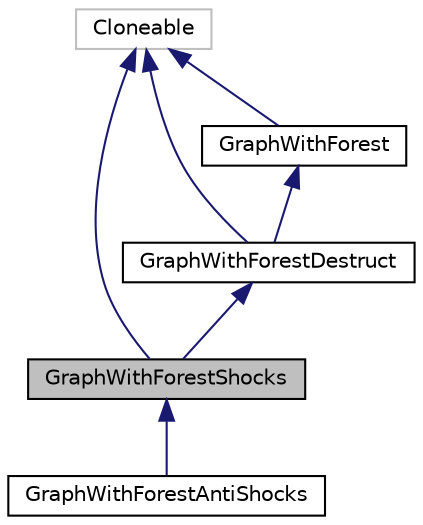 digraph "GraphWithForestShocks"
{
 // INTERACTIVE_SVG=YES
  bgcolor="transparent";
  edge [fontname="Helvetica",fontsize="10",labelfontname="Helvetica",labelfontsize="10"];
  node [fontname="Helvetica",fontsize="10",shape=record];
  Node0 [label="GraphWithForestShocks",height=0.2,width=0.4,color="black", fillcolor="grey75", style="filled", fontcolor="black"];
  Node1 -> Node0 [dir="back",color="midnightblue",fontsize="10",style="solid",fontname="Helvetica"];
  Node1 [label="GraphWithForestDestruct",height=0.2,width=0.4,color="black",URL="$dc/d4d/classumontreal_1_1ssj_1_1networks_1_1staticreliability_1_1GraphWithForestDestruct.html",tooltip="Implements forest for the destructive schema. "];
  Node2 -> Node1 [dir="back",color="midnightblue",fontsize="10",style="solid",fontname="Helvetica"];
  Node2 [label="GraphWithForest",height=0.2,width=0.4,color="black",URL="$d9/dde/classumontreal_1_1ssj_1_1networks_1_1staticreliability_1_1GraphWithForest.html",tooltip="This class implements forest and trees. "];
  Node3 -> Node2 [dir="back",color="midnightblue",fontsize="10",style="solid",fontname="Helvetica"];
  Node3 [label="Cloneable",height=0.2,width=0.4,color="grey75"];
  Node3 -> Node1 [dir="back",color="midnightblue",fontsize="10",style="solid",fontname="Helvetica"];
  Node3 -> Node0 [dir="back",color="midnightblue",fontsize="10",style="solid",fontname="Helvetica"];
  Node0 -> Node4 [dir="back",color="midnightblue",fontsize="10",style="solid",fontname="Helvetica"];
  Node4 [label="GraphWithForestAntiShocks",height=0.2,width=0.4,color="black",URL="$d2/d5a/classumontreal_1_1ssj_1_1networks_1_1staticreliability_1_1GraphWithForestAntiShocks.html",tooltip="Implements forest for the schema with anti shocks. "];
}
